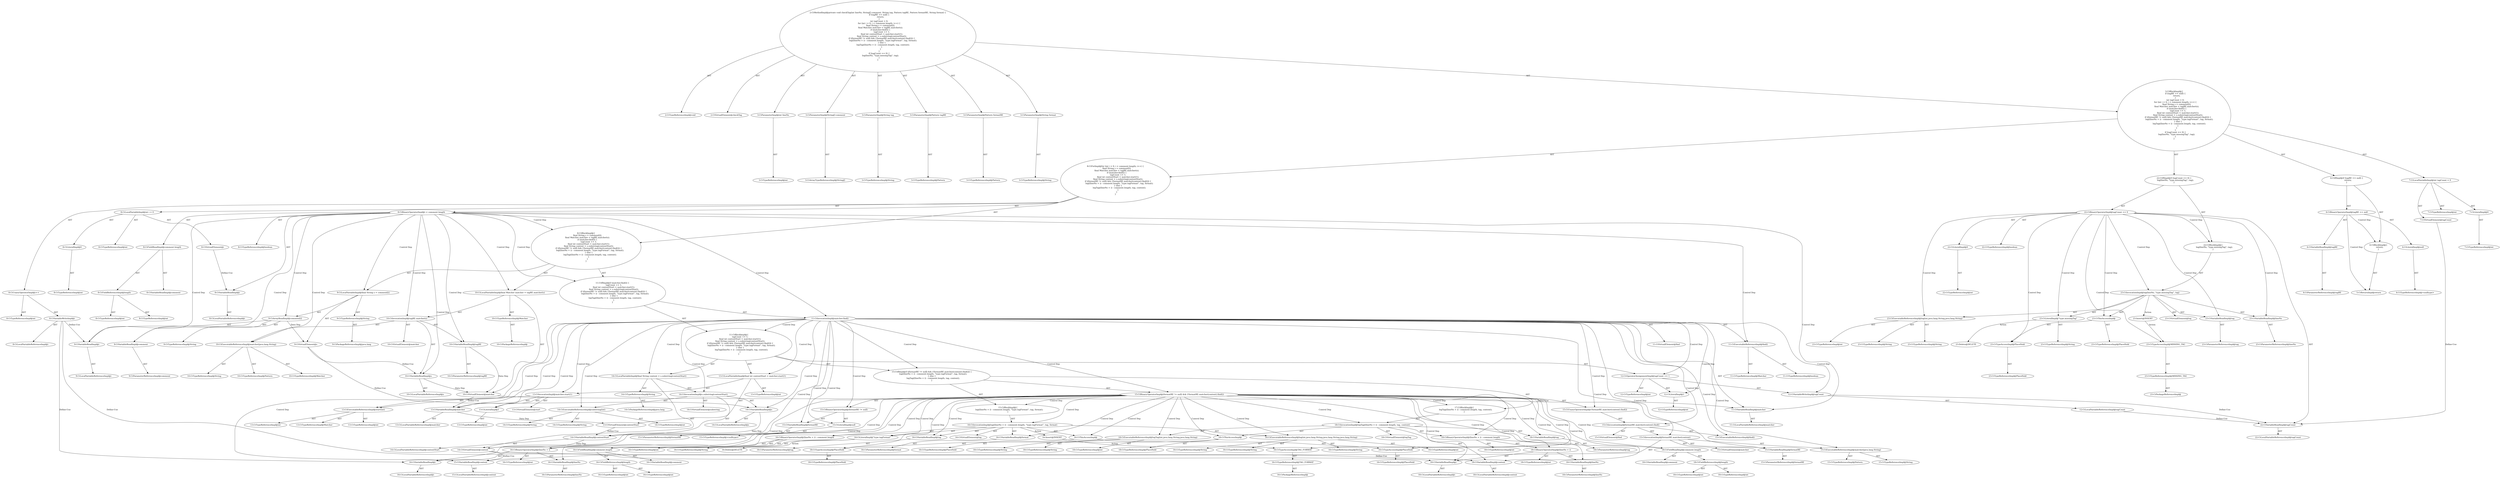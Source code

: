 digraph "checkTag#?,int,String[],String,Pattern,Pattern,String" {
0 [label="2:CtTypeReferenceImpl@void" shape=ellipse]
1 [label="2:CtVirtualElement@checkTag" shape=ellipse]
2 [label="3:CtParameterImpl@int lineNo" shape=ellipse]
3 [label="3:CtTypeReferenceImpl@int" shape=ellipse]
4 [label="3:CtParameterImpl@String[] comment" shape=ellipse]
5 [label="3:CtArrayTypeReferenceImpl@String[]" shape=ellipse]
6 [label="3:CtParameterImpl@String tag" shape=ellipse]
7 [label="3:CtTypeReferenceImpl@String" shape=ellipse]
8 [label="3:CtParameterImpl@Pattern tagRE" shape=ellipse]
9 [label="3:CtTypeReferenceImpl@Pattern" shape=ellipse]
10 [label="3:CtParameterImpl@Pattern formatRE" shape=ellipse]
11 [label="3:CtTypeReferenceImpl@Pattern" shape=ellipse]
12 [label="3:CtParameterImpl@String format" shape=ellipse]
13 [label="3:CtTypeReferenceImpl@String" shape=ellipse]
14 [label="4:CtVariableReadImpl@tagRE" shape=ellipse]
15 [label="4:CtParameterReferenceImpl@tagRE" shape=ellipse]
16 [label="4:CtLiteralImpl@null" shape=ellipse]
17 [label="4:CtTypeReferenceImpl@<nulltype>" shape=ellipse]
18 [label="4:CtBinaryOperatorImpl@tagRE == null" shape=ellipse]
19 [label="5:CtReturnImpl@return" shape=ellipse]
20 [label="4:CtBlockImpl@\{
    return;
\}" shape=ellipse]
21 [label="4:CtIfImpl@if (tagRE == null) \{
    return;
\}" shape=ellipse]
22 [label="7:CtTypeReferenceImpl@int" shape=ellipse]
23 [label="7:CtLiteralImpl@0" shape=ellipse]
24 [label="7:CtTypeReferenceImpl@int" shape=ellipse]
25 [label="7:CtVirtualElement@tagCount" shape=ellipse]
26 [label="7:CtLocalVariableImpl@int tagCount = 0" shape=ellipse]
27 [label="8:CtTypeReferenceImpl@int" shape=ellipse]
28 [label="8:CtLiteralImpl@0" shape=ellipse]
29 [label="8:CtTypeReferenceImpl@int" shape=ellipse]
30 [label="8:CtVirtualElement@i" shape=ellipse]
31 [label="8:CtLocalVariableImpl@int i = 0" shape=ellipse]
32 [label="8:CtVariableReadImpl@i" shape=ellipse]
33 [label="8:CtLocalVariableReferenceImpl@i" shape=ellipse]
34 [label="8:CtFieldReferenceImpl@length" shape=ellipse]
35 [label="8:CtTypeReferenceImpl@int" shape=ellipse]
36 [label="8:CtTypeReferenceImpl@int" shape=ellipse]
37 [label="8:CtFieldReadImpl@comment.length" shape=ellipse]
38 [label="8:CtVariableReadImpl@comment" shape=ellipse]
39 [label="8:CtBinaryOperatorImpl@i < comment.length" shape=ellipse]
40 [label="8:CtTypeReferenceImpl@boolean" shape=ellipse]
41 [label="8:CtVariableWriteImpl@i" shape=ellipse]
42 [label="8:CtLocalVariableReferenceImpl@i" shape=ellipse]
43 [label="8:CtUnaryOperatorImpl@i++" shape=ellipse]
44 [label="8:CtTypeReferenceImpl@int" shape=ellipse]
45 [label="9:CtTypeReferenceImpl@String" shape=ellipse]
46 [label="9:CtPackageReferenceImpl@java.lang" shape=ellipse]
47 [label="9:CtVariableReadImpl@comment" shape=ellipse]
48 [label="9:CtParameterReferenceImpl@comment" shape=ellipse]
49 [label="9:CtVariableReadImpl@i" shape=ellipse]
50 [label="9:CtLocalVariableReferenceImpl@i" shape=ellipse]
51 [label="9:CtArrayReadImpl@comment[i]" shape=ellipse]
52 [label="9:CtTypeReferenceImpl@String" shape=ellipse]
53 [label="9:CtVirtualElement@s" shape=ellipse]
54 [label="9:CtLocalVariableImpl@final String s = comment[i]" shape=ellipse]
55 [label="10:CtTypeReferenceImpl@Matcher" shape=ellipse]
56 [label="10:CtPackageReferenceImpl@" shape=ellipse]
57 [label="10:CtExecutableReferenceImpl@matcher(java.lang.String)" shape=ellipse]
58 [label="10:CtTypeReferenceImpl@Pattern" shape=ellipse]
59 [label="10:CtTypeReferenceImpl@Matcher" shape=ellipse]
60 [label="10:CtTypeReferenceImpl@String" shape=ellipse]
61 [label="10:CtVirtualElement@matcher" shape=ellipse]
62 [label="10:CtVariableReadImpl@tagRE" shape=ellipse]
63 [label="10:CtParameterReferenceImpl@tagRE" shape=ellipse]
64 [label="10:CtVariableReadImpl@s" shape=ellipse]
65 [label="10:CtLocalVariableReferenceImpl@s" shape=ellipse]
66 [label="10:CtInvocationImpl@tagRE.matcher(s)" shape=ellipse]
67 [label="10:CtVirtualElement@matcher" shape=ellipse]
68 [label="10:CtLocalVariableImpl@final Matcher matcher = tagRE.matcher(s)" shape=ellipse]
69 [label="11:CtExecutableReferenceImpl@find()" shape=ellipse]
70 [label="11:CtTypeReferenceImpl@Matcher" shape=ellipse]
71 [label="11:CtTypeReferenceImpl@boolean" shape=ellipse]
72 [label="11:CtVirtualElement@find" shape=ellipse]
73 [label="11:CtVariableReadImpl@matcher" shape=ellipse]
74 [label="11:CtLocalVariableReferenceImpl@matcher" shape=ellipse]
75 [label="11:CtInvocationImpl@matcher.find()" shape=ellipse]
76 [label="12:CtVariableWriteImpl@tagCount" shape=ellipse]
77 [label="12:CtLocalVariableReferenceImpl@tagCount" shape=ellipse]
78 [label="12:CtLiteralImpl@1" shape=ellipse]
79 [label="12:CtTypeReferenceImpl@int" shape=ellipse]
80 [label="12:CtTypeReferenceImpl@int" shape=ellipse]
81 [label="12:CtOperatorAssignmentImpl@tagCount += 1" shape=ellipse]
82 [label="13:CtTypeReferenceImpl@int" shape=ellipse]
83 [label="13:CtExecutableReferenceImpl@start(int)" shape=ellipse]
84 [label="13:CtTypeReferenceImpl@Matcher" shape=ellipse]
85 [label="13:CtTypeReferenceImpl@int" shape=ellipse]
86 [label="13:CtTypeReferenceImpl@int" shape=ellipse]
87 [label="13:CtVirtualElement@start" shape=ellipse]
88 [label="13:CtVariableReadImpl@matcher" shape=ellipse]
89 [label="13:CtLocalVariableReferenceImpl@matcher" shape=ellipse]
90 [label="13:CtLiteralImpl@1" shape=ellipse]
91 [label="13:CtTypeReferenceImpl@int" shape=ellipse]
92 [label="13:CtInvocationImpl@matcher.start(1)" shape=ellipse]
93 [label="13:CtVirtualElement@contentStart" shape=ellipse]
94 [label="13:CtLocalVariableImpl@final int contentStart = matcher.start(1)" shape=ellipse]
95 [label="14:CtTypeReferenceImpl@String" shape=ellipse]
96 [label="14:CtPackageReferenceImpl@java.lang" shape=ellipse]
97 [label="14:CtExecutableReferenceImpl@substring(int)" shape=ellipse]
98 [label="14:CtTypeReferenceImpl@String" shape=ellipse]
99 [label="14:CtTypeReferenceImpl@String" shape=ellipse]
100 [label="14:CtTypeReferenceImpl@int" shape=ellipse]
101 [label="14:CtVirtualElement@substring" shape=ellipse]
102 [label="14:CtVariableReadImpl@s" shape=ellipse]
103 [label="14:CtLocalVariableReferenceImpl@s" shape=ellipse]
104 [label="14:CtVariableReadImpl@contentStart" shape=ellipse]
105 [label="14:CtLocalVariableReferenceImpl@contentStart" shape=ellipse]
106 [label="14:CtInvocationImpl@s.substring(contentStart)" shape=ellipse]
107 [label="14:CtVirtualElement@content" shape=ellipse]
108 [label="14:CtLocalVariableImpl@final String content = s.substring(contentStart)" shape=ellipse]
109 [label="15:CtVariableReadImpl@formatRE" shape=ellipse]
110 [label="15:CtParameterReferenceImpl@formatRE" shape=ellipse]
111 [label="15:CtLiteralImpl@null" shape=ellipse]
112 [label="15:CtTypeReferenceImpl@<nulltype>" shape=ellipse]
113 [label="15:CtBinaryOperatorImpl@(formatRE != null)" shape=ellipse]
114 [label="15:CtExecutableReferenceImpl@find()" shape=ellipse]
115 [label="15:CtVirtualElement@find" shape=ellipse]
116 [label="15:CtExecutableReferenceImpl@matcher(java.lang.String)" shape=ellipse]
117 [label="15:CtTypeReferenceImpl@Pattern" shape=ellipse]
118 [label="15:CtTypeReferenceImpl@String" shape=ellipse]
119 [label="15:CtVirtualElement@matcher" shape=ellipse]
120 [label="15:CtVariableReadImpl@formatRE" shape=ellipse]
121 [label="15:CtParameterReferenceImpl@formatRE" shape=ellipse]
122 [label="15:CtVariableReadImpl@content" shape=ellipse]
123 [label="15:CtLocalVariableReferenceImpl@content" shape=ellipse]
124 [label="15:CtInvocationImpl@formatRE.matcher(content)" shape=ellipse]
125 [label="15:CtInvocationImpl@formatRE.matcher(content).find()" shape=ellipse]
126 [label="15:CtUnaryOperatorImpl@(!formatRE.matcher(content).find())" shape=ellipse]
127 [label="15:CtBinaryOperatorImpl@(formatRE != null) && (!formatRE.matcher(content).find())" shape=ellipse]
128 [label="16:CtExecutableReferenceImpl@log(int,java.lang.String,java.lang.String,java.lang.String)" shape=ellipse]
129 [label="16:CtTypeReferenceImpl@int" shape=ellipse]
130 [label="16:CtTypeReferenceImpl@String" shape=ellipse]
131 [label="16:CtTypeReferenceImpl@String" shape=ellipse]
132 [label="16:CtTypeReferenceImpl@String" shape=ellipse]
133 [label="16:CtVirtualElement@log" shape=ellipse]
134 [label="16:CtTypeAccessImpl@PlaceHold" shape=ellipse]
135 [label="16:CtTypeReferenceImpl@PlaceHold" shape=ellipse]
136 [label="16:CtThisAccessImpl@" shape=ellipse]
137 [label="16:CtTypeReferenceImpl@PlaceHold" shape=ellipse]
138 [label="16:CtVariableReadImpl@lineNo" shape=ellipse]
139 [label="16:CtParameterReferenceImpl@lineNo" shape=ellipse]
140 [label="16:CtVariableReadImpl@i" shape=ellipse]
141 [label="16:CtLocalVariableReferenceImpl@i" shape=ellipse]
142 [label="16:CtBinaryOperatorImpl@(lineNo + i)" shape=ellipse]
143 [label="16:CtTypeReferenceImpl@int" shape=ellipse]
144 [label="16:CtFieldReferenceImpl@length" shape=ellipse]
145 [label="16:CtTypeReferenceImpl@int" shape=ellipse]
146 [label="16:CtTypeReferenceImpl@int" shape=ellipse]
147 [label="16:CtFieldReadImpl@comment.length" shape=ellipse]
148 [label="16:CtVariableReadImpl@comment" shape=ellipse]
149 [label="16:CtBinaryOperatorImpl@(lineNo + i) - comment.length" shape=ellipse]
150 [label="16:CtTypeReferenceImpl@int" shape=ellipse]
151 [label="16:CtLiteralImpl@\"type.tagFormat\"" shape=ellipse]
152 [label="16:CtTypeReferenceImpl@String" shape=ellipse]
153 [label="16:CtVariableReadImpl@tag" shape=ellipse]
154 [label="16:CtParameterReferenceImpl@tag" shape=ellipse]
155 [label="16:CtVariableReadImpl@format" shape=ellipse]
156 [label="16:CtParameterReferenceImpl@format" shape=ellipse]
157 [label="16:CtInvocationImpl@log((lineNo + i) - comment.length, \"type.tagFormat\", tag, format)" shape=ellipse]
158 [label="15:CtBlockImpl@\{
    log((lineNo + i) - comment.length, \"type.tagFormat\", tag, format);
\}" shape=ellipse]
159 [label="18:CtExecutableReferenceImpl@logTag(int,java.lang.String,java.lang.String)" shape=ellipse]
160 [label="18:CtTypeReferenceImpl@int" shape=ellipse]
161 [label="18:CtTypeReferenceImpl@String" shape=ellipse]
162 [label="18:CtTypeReferenceImpl@String" shape=ellipse]
163 [label="18:CtVirtualElement@logTag" shape=ellipse]
164 [label="18:CtTypeAccessImpl@PlaceHold" shape=ellipse]
165 [label="18:CtTypeReferenceImpl@PlaceHold" shape=ellipse]
166 [label="18:CtThisAccessImpl@" shape=ellipse]
167 [label="18:CtTypeReferenceImpl@PlaceHold" shape=ellipse]
168 [label="18:CtVariableReadImpl@lineNo" shape=ellipse]
169 [label="18:CtParameterReferenceImpl@lineNo" shape=ellipse]
170 [label="18:CtVariableReadImpl@i" shape=ellipse]
171 [label="18:CtLocalVariableReferenceImpl@i" shape=ellipse]
172 [label="18:CtBinaryOperatorImpl@(lineNo + i)" shape=ellipse]
173 [label="18:CtTypeReferenceImpl@int" shape=ellipse]
174 [label="18:CtFieldReferenceImpl@length" shape=ellipse]
175 [label="18:CtTypeReferenceImpl@int" shape=ellipse]
176 [label="18:CtTypeReferenceImpl@int" shape=ellipse]
177 [label="18:CtFieldReadImpl@comment.length" shape=ellipse]
178 [label="18:CtVariableReadImpl@comment" shape=ellipse]
179 [label="18:CtBinaryOperatorImpl@(lineNo + i) - comment.length" shape=ellipse]
180 [label="18:CtTypeReferenceImpl@int" shape=ellipse]
181 [label="18:CtVariableReadImpl@tag" shape=ellipse]
182 [label="18:CtParameterReferenceImpl@tag" shape=ellipse]
183 [label="18:CtVariableReadImpl@content" shape=ellipse]
184 [label="18:CtLocalVariableReferenceImpl@content" shape=ellipse]
185 [label="18:CtInvocationImpl@logTag((lineNo + i) - comment.length, tag, content)" shape=ellipse]
186 [label="17:CtBlockImpl@\{
    logTag((lineNo + i) - comment.length, tag, content);
\}" shape=ellipse]
187 [label="15:CtIfImpl@if ((formatRE != null) && (!formatRE.matcher(content).find())) \{
    log((lineNo + i) - comment.length, \"type.tagFormat\", tag, format);
\} else \{
    logTag((lineNo + i) - comment.length, tag, content);
\}" shape=ellipse]
188 [label="11:CtBlockImpl@\{
    tagCount += 1;
    final int contentStart = matcher.start(1);
    final String content = s.substring(contentStart);
    if ((formatRE != null) && (!formatRE.matcher(content).find())) \{
        log((lineNo + i) - comment.length, \"type.tagFormat\", tag, format);
    \} else \{
        logTag((lineNo + i) - comment.length, tag, content);
    \}
\}" shape=ellipse]
189 [label="11:CtIfImpl@if (matcher.find()) \{
    tagCount += 1;
    final int contentStart = matcher.start(1);
    final String content = s.substring(contentStart);
    if ((formatRE != null) && (!formatRE.matcher(content).find())) \{
        log((lineNo + i) - comment.length, \"type.tagFormat\", tag, format);
    \} else \{
        logTag((lineNo + i) - comment.length, tag, content);
    \}
\}" shape=ellipse]
190 [label="8:CtBlockImpl@\{
    final String s = comment[i];
    final Matcher matcher = tagRE.matcher(s);
    if (matcher.find()) \{
        tagCount += 1;
        final int contentStart = matcher.start(1);
        final String content = s.substring(contentStart);
        if ((formatRE != null) && (!formatRE.matcher(content).find())) \{
            log((lineNo + i) - comment.length, \"type.tagFormat\", tag, format);
        \} else \{
            logTag((lineNo + i) - comment.length, tag, content);
        \}
    \}
\}" shape=ellipse]
191 [label="8:CtForImpl@for (int i = 0; i < comment.length; i++) \{
    final String s = comment[i];
    final Matcher matcher = tagRE.matcher(s);
    if (matcher.find()) \{
        tagCount += 1;
        final int contentStart = matcher.start(1);
        final String content = s.substring(contentStart);
        if ((formatRE != null) && (!formatRE.matcher(content).find())) \{
            log((lineNo + i) - comment.length, \"type.tagFormat\", tag, format);
        \} else \{
            logTag((lineNo + i) - comment.length, tag, content);
        \}
    \}
\}" shape=ellipse]
192 [label="22:CtVariableReadImpl@tagCount" shape=ellipse]
193 [label="22:CtLocalVariableReferenceImpl@tagCount" shape=ellipse]
194 [label="22:CtLiteralImpl@0" shape=ellipse]
195 [label="22:CtTypeReferenceImpl@int" shape=ellipse]
196 [label="22:CtBinaryOperatorImpl@tagCount == 0" shape=ellipse]
197 [label="22:CtTypeReferenceImpl@boolean" shape=ellipse]
198 [label="23:CtExecutableReferenceImpl@log(int,java.lang.String,java.lang.String)" shape=ellipse]
199 [label="23:CtTypeReferenceImpl@int" shape=ellipse]
200 [label="23:CtTypeReferenceImpl@String" shape=ellipse]
201 [label="23:CtTypeReferenceImpl@String" shape=ellipse]
202 [label="23:CtVirtualElement@log" shape=ellipse]
203 [label="23:CtTypeAccessImpl@PlaceHold" shape=ellipse]
204 [label="23:CtTypeReferenceImpl@PlaceHold" shape=ellipse]
205 [label="23:CtThisAccessImpl@" shape=ellipse]
206 [label="23:CtTypeReferenceImpl@PlaceHold" shape=ellipse]
207 [label="23:CtVariableReadImpl@lineNo" shape=ellipse]
208 [label="23:CtParameterReferenceImpl@lineNo" shape=ellipse]
209 [label="23:CtLiteralImpl@\"type.missingTag\"" shape=ellipse]
210 [label="23:CtTypeReferenceImpl@String" shape=ellipse]
211 [label="23:CtVariableReadImpl@tag" shape=ellipse]
212 [label="23:CtParameterReferenceImpl@tag" shape=ellipse]
213 [label="23:CtInvocationImpl@log(lineNo, \"type.missingTag\", tag)" shape=ellipse]
214 [label="22:CtBlockImpl@\{
    log(lineNo, \"type.missingTag\", tag);
\}" shape=ellipse]
215 [label="22:CtIfImpl@if (tagCount == 0) \{
    log(lineNo, \"type.missingTag\", tag);
\}" shape=ellipse]
216 [label="3:CtBlockImpl@\{
    if (tagRE == null) \{
        return;
    \}
    int tagCount = 0;
    for (int i = 0; i < comment.length; i++) \{
        final String s = comment[i];
        final Matcher matcher = tagRE.matcher(s);
        if (matcher.find()) \{
            tagCount += 1;
            final int contentStart = matcher.start(1);
            final String content = s.substring(contentStart);
            if ((formatRE != null) && (!formatRE.matcher(content).find())) \{
                log((lineNo + i) - comment.length, \"type.tagFormat\", tag, format);
            \} else \{
                logTag((lineNo + i) - comment.length, tag, content);
            \}
        \}
    \}
    if (tagCount == 0) \{
        log(lineNo, \"type.missingTag\", tag);
    \}
\}" shape=ellipse]
217 [label="2:CtMethodImpl@private void checkTag(int lineNo, String[] comment, String tag, Pattern tagRE, Pattern formatRE, String format) \{
    if (tagRE == null) \{
        return;
    \}
    int tagCount = 0;
    for (int i = 0; i < comment.length; i++) \{
        final String s = comment[i];
        final Matcher matcher = tagRE.matcher(s);
        if (matcher.find()) \{
            tagCount += 1;
            final int contentStart = matcher.start(1);
            final String content = s.substring(contentStart);
            if ((formatRE != null) && (!formatRE.matcher(content).find())) \{
                log((lineNo + i) - comment.length, \"type.tagFormat\", tag, format);
            \} else \{
                logTag((lineNo + i) - comment.length, tag, content);
            \}
        \}
    \}
    if (tagCount == 0) \{
        log(lineNo, \"type.missingTag\", tag);
    \}
\}" shape=ellipse]
218 [label="16:Delete@DELETE" shape=ellipse]
219 [label="23:Delete@DELETE" shape=ellipse]
220 [label="23:Insert@INSERT" shape=ellipse]
221 [label="23:CtPackageReferenceImpl@" shape=ellipse]
222 [label="23:CtTypeReferenceImpl@MISSING_TAG" shape=ellipse]
223 [label="23:CtTypeAccessImpl@MISSING_TAG" shape=ellipse]
224 [label="16:Insert@INSERT" shape=ellipse]
225 [label="16:CtPackageReferenceImpl@" shape=ellipse]
226 [label="16:CtTypeReferenceImpl@TAG_FORMAT" shape=ellipse]
227 [label="16:CtTypeAccessImpl@TAG_FORMAT" shape=ellipse]
2 -> 3 [label="AST"];
4 -> 5 [label="AST"];
6 -> 7 [label="AST"];
8 -> 9 [label="AST"];
10 -> 11 [label="AST"];
12 -> 13 [label="AST"];
14 -> 15 [label="AST"];
16 -> 17 [label="AST"];
18 -> 14 [label="AST"];
18 -> 16 [label="AST"];
18 -> 20 [label="Control Dep"];
18 -> 19 [label="Control Dep"];
20 -> 19 [label="AST"];
21 -> 18 [label="AST"];
21 -> 20 [label="AST"];
23 -> 24 [label="AST"];
25 -> 192 [label="Define-Use"];
26 -> 25 [label="AST"];
26 -> 22 [label="AST"];
26 -> 23 [label="AST"];
28 -> 29 [label="AST"];
30 -> 32 [label="Define-Use"];
31 -> 30 [label="AST"];
31 -> 27 [label="AST"];
31 -> 28 [label="AST"];
32 -> 33 [label="AST"];
34 -> 35 [label="AST"];
34 -> 36 [label="AST"];
37 -> 38 [label="AST"];
37 -> 34 [label="AST"];
39 -> 40 [label="AST"];
39 -> 32 [label="AST"];
39 -> 37 [label="AST"];
39 -> 190 [label="Control Dep"];
39 -> 54 [label="Control Dep"];
39 -> 51 [label="Control Dep"];
39 -> 47 [label="Control Dep"];
39 -> 49 [label="Control Dep"];
39 -> 68 [label="Control Dep"];
39 -> 66 [label="Control Dep"];
39 -> 57 [label="Control Dep"];
39 -> 62 [label="Control Dep"];
39 -> 64 [label="Control Dep"];
39 -> 189 [label="Control Dep"];
39 -> 75 [label="Control Dep"];
39 -> 69 [label="Control Dep"];
39 -> 73 [label="Control Dep"];
41 -> 42 [label="AST"];
41 -> 49 [label="Define-Use"];
41 -> 140 [label="Define-Use"];
41 -> 170 [label="Define-Use"];
43 -> 44 [label="AST"];
43 -> 41 [label="AST"];
45 -> 46 [label="AST"];
47 -> 48 [label="AST"];
49 -> 50 [label="AST"];
51 -> 52 [label="AST"];
51 -> 47 [label="AST"];
51 -> 49 [label="AST"];
51 -> 53 [label="Data Dep"];
53 -> 64 [label="Define-Use"];
53 -> 102 [label="Define-Use"];
54 -> 53 [label="AST"];
54 -> 45 [label="AST"];
54 -> 51 [label="AST"];
55 -> 56 [label="AST"];
57 -> 58 [label="AST"];
57 -> 59 [label="AST"];
57 -> 60 [label="AST"];
62 -> 63 [label="AST"];
62 -> 67 [label="Data Dep"];
64 -> 65 [label="AST"];
64 -> 67 [label="Data Dep"];
66 -> 61 [label="AST"];
66 -> 62 [label="AST"];
66 -> 57 [label="AST"];
66 -> 64 [label="AST"];
67 -> 73 [label="Define-Use"];
67 -> 88 [label="Define-Use"];
68 -> 67 [label="AST"];
68 -> 55 [label="AST"];
68 -> 66 [label="AST"];
69 -> 70 [label="AST"];
69 -> 71 [label="AST"];
73 -> 74 [label="AST"];
75 -> 72 [label="AST"];
75 -> 73 [label="AST"];
75 -> 69 [label="AST"];
75 -> 188 [label="Control Dep"];
75 -> 81 [label="Control Dep"];
75 -> 76 [label="Control Dep"];
75 -> 78 [label="Control Dep"];
75 -> 94 [label="Control Dep"];
75 -> 92 [label="Control Dep"];
75 -> 83 [label="Control Dep"];
75 -> 88 [label="Control Dep"];
75 -> 90 [label="Control Dep"];
75 -> 108 [label="Control Dep"];
75 -> 106 [label="Control Dep"];
75 -> 97 [label="Control Dep"];
75 -> 102 [label="Control Dep"];
75 -> 104 [label="Control Dep"];
75 -> 187 [label="Control Dep"];
75 -> 127 [label="Control Dep"];
75 -> 113 [label="Control Dep"];
75 -> 109 [label="Control Dep"];
75 -> 111 [label="Control Dep"];
75 -> 126 [label="Control Dep"];
75 -> 125 [label="Control Dep"];
75 -> 114 [label="Control Dep"];
75 -> 124 [label="Control Dep"];
75 -> 116 [label="Control Dep"];
75 -> 120 [label="Control Dep"];
75 -> 122 [label="Control Dep"];
76 -> 77 [label="AST"];
76 -> 192 [label="Define-Use"];
77 -> 192 [label="Define-Use"];
78 -> 79 [label="AST"];
81 -> 80 [label="AST"];
81 -> 76 [label="AST"];
81 -> 78 [label="AST"];
83 -> 84 [label="AST"];
83 -> 85 [label="AST"];
83 -> 86 [label="AST"];
88 -> 89 [label="AST"];
88 -> 93 [label="Data Dep"];
90 -> 91 [label="AST"];
92 -> 87 [label="AST"];
92 -> 88 [label="AST"];
92 -> 83 [label="AST"];
92 -> 90 [label="AST"];
93 -> 104 [label="Define-Use"];
94 -> 93 [label="AST"];
94 -> 82 [label="AST"];
94 -> 92 [label="AST"];
95 -> 96 [label="AST"];
97 -> 98 [label="AST"];
97 -> 99 [label="AST"];
97 -> 100 [label="AST"];
102 -> 103 [label="AST"];
102 -> 107 [label="Data Dep"];
104 -> 105 [label="AST"];
104 -> 107 [label="Data Dep"];
106 -> 101 [label="AST"];
106 -> 102 [label="AST"];
106 -> 97 [label="AST"];
106 -> 104 [label="AST"];
107 -> 122 [label="Define-Use"];
107 -> 183 [label="Define-Use"];
108 -> 107 [label="AST"];
108 -> 95 [label="AST"];
108 -> 106 [label="AST"];
109 -> 110 [label="AST"];
111 -> 112 [label="AST"];
113 -> 109 [label="AST"];
113 -> 111 [label="AST"];
116 -> 117 [label="AST"];
116 -> 118 [label="AST"];
120 -> 121 [label="AST"];
122 -> 123 [label="AST"];
124 -> 119 [label="AST"];
124 -> 120 [label="AST"];
124 -> 116 [label="AST"];
124 -> 122 [label="AST"];
125 -> 115 [label="AST"];
125 -> 124 [label="AST"];
125 -> 114 [label="AST"];
126 -> 125 [label="AST"];
127 -> 113 [label="AST"];
127 -> 126 [label="AST"];
127 -> 158 [label="Control Dep"];
127 -> 157 [label="Control Dep"];
127 -> 128 [label="Control Dep"];
127 -> 136 [label="Control Dep"];
127 -> 134 [label="Control Dep"];
127 -> 149 [label="Control Dep"];
127 -> 142 [label="Control Dep"];
127 -> 138 [label="Control Dep"];
127 -> 140 [label="Control Dep"];
127 -> 147 [label="Control Dep"];
127 -> 151 [label="Control Dep"];
127 -> 153 [label="Control Dep"];
127 -> 155 [label="Control Dep"];
127 -> 186 [label="Control Dep"];
127 -> 185 [label="Control Dep"];
127 -> 159 [label="Control Dep"];
127 -> 166 [label="Control Dep"];
127 -> 164 [label="Control Dep"];
127 -> 179 [label="Control Dep"];
127 -> 172 [label="Control Dep"];
127 -> 168 [label="Control Dep"];
127 -> 170 [label="Control Dep"];
127 -> 177 [label="Control Dep"];
127 -> 181 [label="Control Dep"];
127 -> 183 [label="Control Dep"];
127 -> 227 [label="Control Dep"];
128 -> 129 [label="AST"];
128 -> 130 [label="AST"];
128 -> 131 [label="AST"];
128 -> 132 [label="AST"];
134 -> 135 [label="AST"];
136 -> 137 [label="AST"];
136 -> 134 [label="AST"];
138 -> 139 [label="AST"];
140 -> 141 [label="AST"];
142 -> 143 [label="AST"];
142 -> 138 [label="AST"];
142 -> 140 [label="AST"];
144 -> 145 [label="AST"];
144 -> 146 [label="AST"];
147 -> 148 [label="AST"];
147 -> 144 [label="AST"];
149 -> 150 [label="AST"];
149 -> 142 [label="AST"];
149 -> 147 [label="AST"];
151 -> 152 [label="AST"];
151 -> 218 [label="Action"];
153 -> 154 [label="AST"];
155 -> 156 [label="AST"];
157 -> 133 [label="AST"];
157 -> 136 [label="AST"];
157 -> 128 [label="AST"];
157 -> 149 [label="AST"];
157 -> 151 [label="AST"];
157 -> 153 [label="AST"];
157 -> 155 [label="AST"];
157 -> 224 [label="Action"];
158 -> 157 [label="AST"];
159 -> 160 [label="AST"];
159 -> 161 [label="AST"];
159 -> 162 [label="AST"];
164 -> 165 [label="AST"];
166 -> 167 [label="AST"];
166 -> 164 [label="AST"];
168 -> 169 [label="AST"];
170 -> 171 [label="AST"];
172 -> 173 [label="AST"];
172 -> 168 [label="AST"];
172 -> 170 [label="AST"];
174 -> 175 [label="AST"];
174 -> 176 [label="AST"];
177 -> 178 [label="AST"];
177 -> 174 [label="AST"];
179 -> 180 [label="AST"];
179 -> 172 [label="AST"];
179 -> 177 [label="AST"];
181 -> 182 [label="AST"];
183 -> 184 [label="AST"];
185 -> 163 [label="AST"];
185 -> 166 [label="AST"];
185 -> 159 [label="AST"];
185 -> 179 [label="AST"];
185 -> 181 [label="AST"];
185 -> 183 [label="AST"];
186 -> 185 [label="AST"];
187 -> 127 [label="AST"];
187 -> 158 [label="AST"];
187 -> 186 [label="AST"];
188 -> 81 [label="AST"];
188 -> 94 [label="AST"];
188 -> 108 [label="AST"];
188 -> 187 [label="AST"];
189 -> 75 [label="AST"];
189 -> 188 [label="AST"];
190 -> 54 [label="AST"];
190 -> 68 [label="AST"];
190 -> 189 [label="AST"];
191 -> 31 [label="AST"];
191 -> 39 [label="AST"];
191 -> 43 [label="AST"];
191 -> 190 [label="AST"];
192 -> 193 [label="AST"];
194 -> 195 [label="AST"];
196 -> 197 [label="AST"];
196 -> 192 [label="AST"];
196 -> 194 [label="AST"];
196 -> 214 [label="Control Dep"];
196 -> 213 [label="Control Dep"];
196 -> 198 [label="Control Dep"];
196 -> 205 [label="Control Dep"];
196 -> 203 [label="Control Dep"];
196 -> 207 [label="Control Dep"];
196 -> 209 [label="Control Dep"];
196 -> 211 [label="Control Dep"];
196 -> 223 [label="Control Dep"];
198 -> 199 [label="AST"];
198 -> 200 [label="AST"];
198 -> 201 [label="AST"];
203 -> 204 [label="AST"];
205 -> 206 [label="AST"];
205 -> 203 [label="AST"];
207 -> 208 [label="AST"];
209 -> 210 [label="AST"];
209 -> 219 [label="Action"];
211 -> 212 [label="AST"];
213 -> 202 [label="AST"];
213 -> 205 [label="AST"];
213 -> 198 [label="AST"];
213 -> 207 [label="AST"];
213 -> 209 [label="AST"];
213 -> 211 [label="AST"];
213 -> 220 [label="Action"];
214 -> 213 [label="AST"];
215 -> 196 [label="AST"];
215 -> 214 [label="AST"];
216 -> 21 [label="AST"];
216 -> 26 [label="AST"];
216 -> 191 [label="AST"];
216 -> 215 [label="AST"];
217 -> 1 [label="AST"];
217 -> 0 [label="AST"];
217 -> 2 [label="AST"];
217 -> 4 [label="AST"];
217 -> 6 [label="AST"];
217 -> 8 [label="AST"];
217 -> 10 [label="AST"];
217 -> 12 [label="AST"];
217 -> 216 [label="AST"];
220 -> 223 [label="Action"];
222 -> 221 [label="AST"];
223 -> 222 [label="AST"];
224 -> 227 [label="Action"];
226 -> 225 [label="AST"];
227 -> 226 [label="AST"];
}